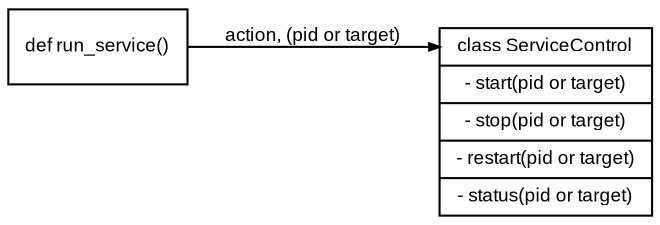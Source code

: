 digraph pyservice {

    graph [ rankdir = "LR" ];
    node [shape=record,fontname=Arial,fontsize=9];
    edge [arrowsize=0.5,fontname=Arial,fontsize=9];

    // Nodes
    
    run_service         [label="def run_service()"];
    service_control     [label="<top>       class ServiceControl |\
                                <start>     - start(pid or target) |\
                                <stop>      - stop(pid or target) |\
                                <restart>   - restart(pid or target) |\
                                <status>    - status(pid or target)"];

    //  Links
    run_service -> service_control:top [label="action, (pid or target)"];
       
}
